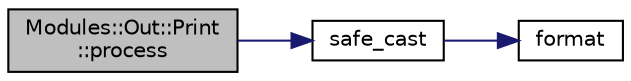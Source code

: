 digraph "Modules::Out::Print::process"
{
 // INTERACTIVE_SVG=YES
  edge [fontname="Helvetica",fontsize="10",labelfontname="Helvetica",labelfontsize="10"];
  node [fontname="Helvetica",fontsize="10",shape=record];
  rankdir="LR";
  Node1 [label="Modules::Out::Print\l::process",height=0.2,width=0.4,color="black", fillcolor="grey75", style="filled", fontcolor="black"];
  Node1 -> Node2 [color="midnightblue",fontsize="10",style="solid",fontname="Helvetica"];
  Node2 [label="safe_cast",height=0.2,width=0.4,color="black", fillcolor="white", style="filled",URL="$tools_8hpp.html#ad0cd9d62cdc4d8ad0ad279bc6b8d5dc2"];
  Node2 -> Node3 [color="midnightblue",fontsize="10",style="solid",fontname="Helvetica"];
  Node3 [label="format",height=0.2,width=0.4,color="black", fillcolor="white", style="filled",URL="$format_8hpp.html#a3aca22086b5c6398b980286ac7dd89ad"];
}
